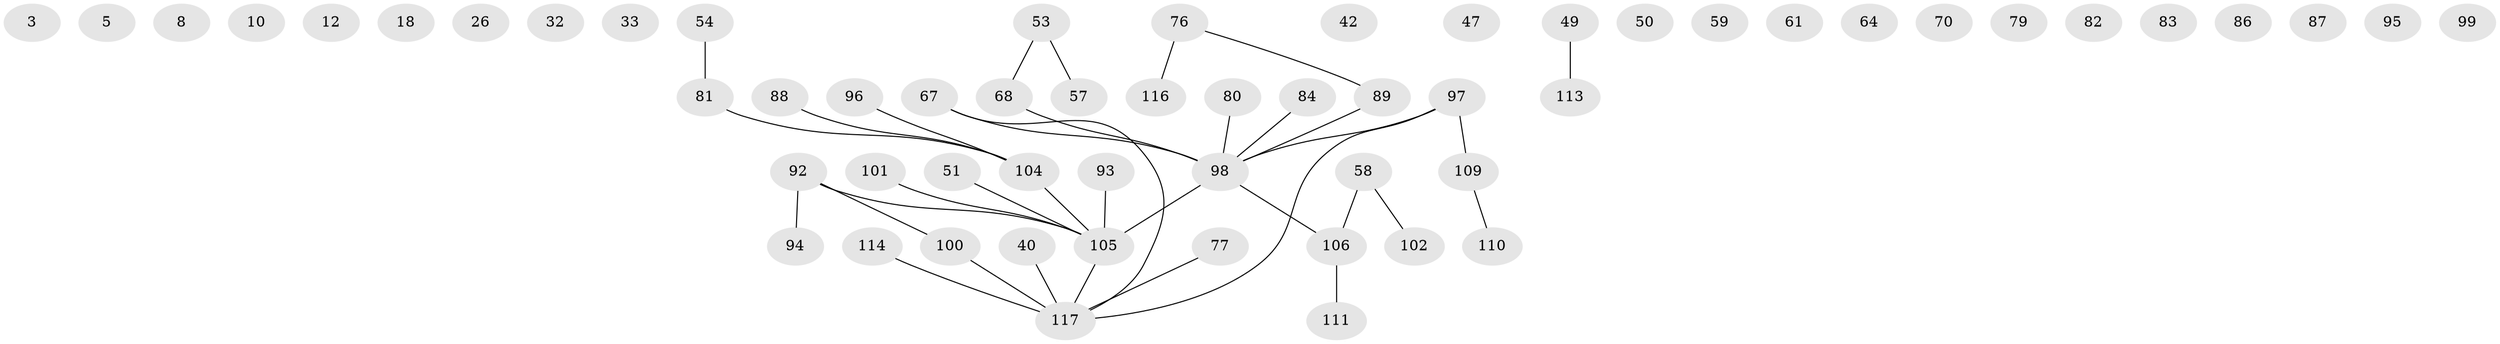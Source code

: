 // original degree distribution, {4: 0.06837606837606838, 5: 0.02564102564102564, 0: 0.1794871794871795, 2: 0.24786324786324787, 1: 0.29914529914529914, 3: 0.15384615384615385, 6: 0.02564102564102564}
// Generated by graph-tools (version 1.1) at 2025/40/03/09/25 04:40:05]
// undirected, 58 vertices, 36 edges
graph export_dot {
graph [start="1"]
  node [color=gray90,style=filled];
  3;
  5;
  8;
  10;
  12;
  18;
  26;
  32;
  33 [super="+24"];
  40;
  42;
  47;
  49 [super="+37"];
  50 [super="+44"];
  51;
  53;
  54;
  57;
  58 [super="+20+34+21"];
  59;
  61;
  64;
  67;
  68;
  70;
  76;
  77;
  79;
  80 [super="+22"];
  81;
  82;
  83;
  84;
  86;
  87;
  88;
  89;
  92;
  93;
  94;
  95;
  96;
  97 [super="+65+85+90+38"];
  98 [super="+1+25+66+45+91"];
  99;
  100 [super="+71"];
  101;
  102;
  104 [super="+55"];
  105 [super="+41+73+78+62"];
  106 [super="+7+16+36+48"];
  109 [super="+52"];
  110;
  111;
  113;
  114 [super="+31+46+107"];
  116;
  117 [super="+115+112+60"];
  40 -- 117 [weight=2];
  49 -- 113;
  51 -- 105;
  53 -- 57;
  53 -- 68;
  54 -- 81;
  58 -- 102;
  58 -- 106;
  67 -- 98;
  67 -- 117;
  68 -- 98;
  76 -- 89;
  76 -- 116;
  77 -- 117;
  80 -- 98;
  81 -- 104;
  84 -- 98;
  88 -- 104;
  89 -- 98;
  92 -- 94;
  92 -- 100 [weight=2];
  92 -- 105;
  93 -- 105;
  96 -- 104;
  97 -- 109;
  97 -- 98;
  97 -- 117 [weight=3];
  98 -- 105 [weight=2];
  98 -- 106;
  100 -- 117 [weight=2];
  101 -- 105;
  104 -- 105 [weight=3];
  105 -- 117 [weight=2];
  106 -- 111;
  109 -- 110;
  114 -- 117 [weight=3];
}

